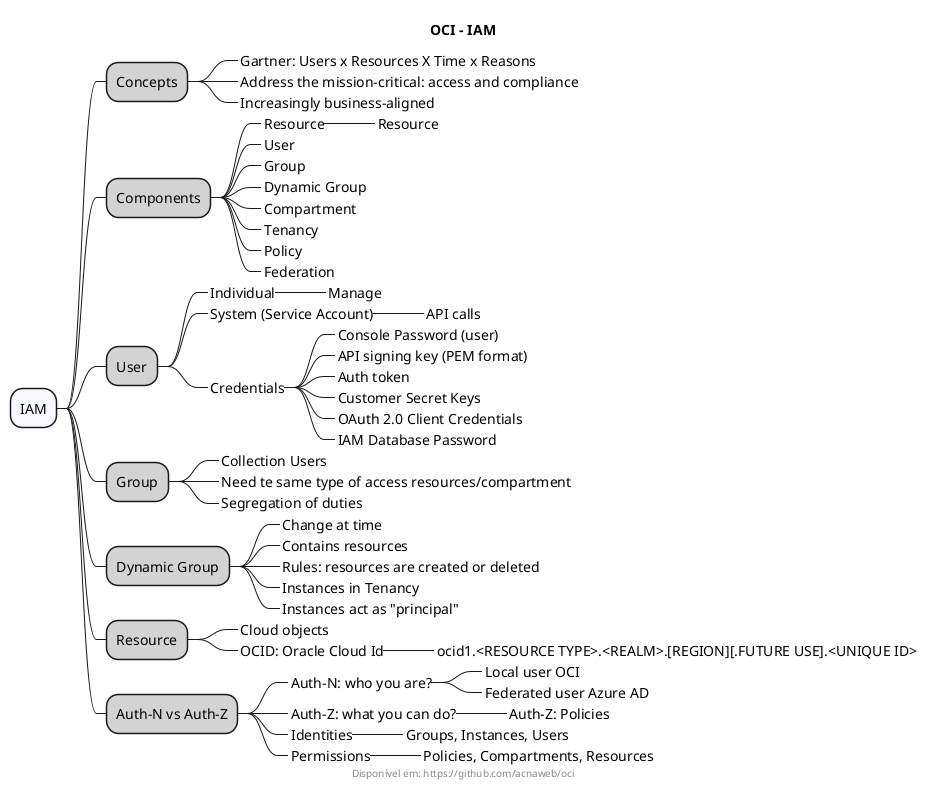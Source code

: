 @startmindmap

title "OCI - IAM"
footer Disponível em: https://github.com/acnaweb/oci

*[#F8F8FF] IAM

**[#LightGray] Concepts
***_ Gartner: Users x Resources X Time x Reasons
***_  Address the mission-critical: access and compliance
***_ Increasingly business-aligned

**[#LightGray] Components
***_ Resource
****_ Resource
***_ User
***_ Group
***_ Dynamic Group
***_ Compartment
***_ Tenancy
***_ Policy
***_ Federation

**[#LightGray] User
***_ Individual
****_ Manage
***_ System (Service Account)
****_ API calls
***_ Credentials
****_ Console Password (user)
****_ API signing key (PEM format)
****_ Auth token
****_ Customer Secret Keys
****_ OAuth 2.0 Client Credentials
****_ IAM Database Password

**[#LightGray] Group
***_ Collection Users
***_ Need te same type of access resources/compartment
***_ Segregation of duties

**[#LightGray] Dynamic Group
***_ Change at time
***_ Contains resources
***_ Rules: resources are created or deleted
***_ Instances in Tenancy
***_ Instances act as "principal"


**[#LightGray] Resource
***_ Cloud objects
***_ OCID: Oracle Cloud Id
****_ ocid1.<RESOURCE TYPE>.<REALM>.[REGION][.FUTURE USE].<UNIQUE ID>

**[#LightGray] Auth-N vs Auth-Z
***_ Auth-N: who you are?
****_ Local user OCI
****_ Federated user Azure AD
***_ Auth-Z: what you can do?
****_ Auth-Z: Policies
***_ Identities
****_ Groups, Instances, Users
***_ Permissions
****_ Policies, Compartments, Resources

@endmindmap
